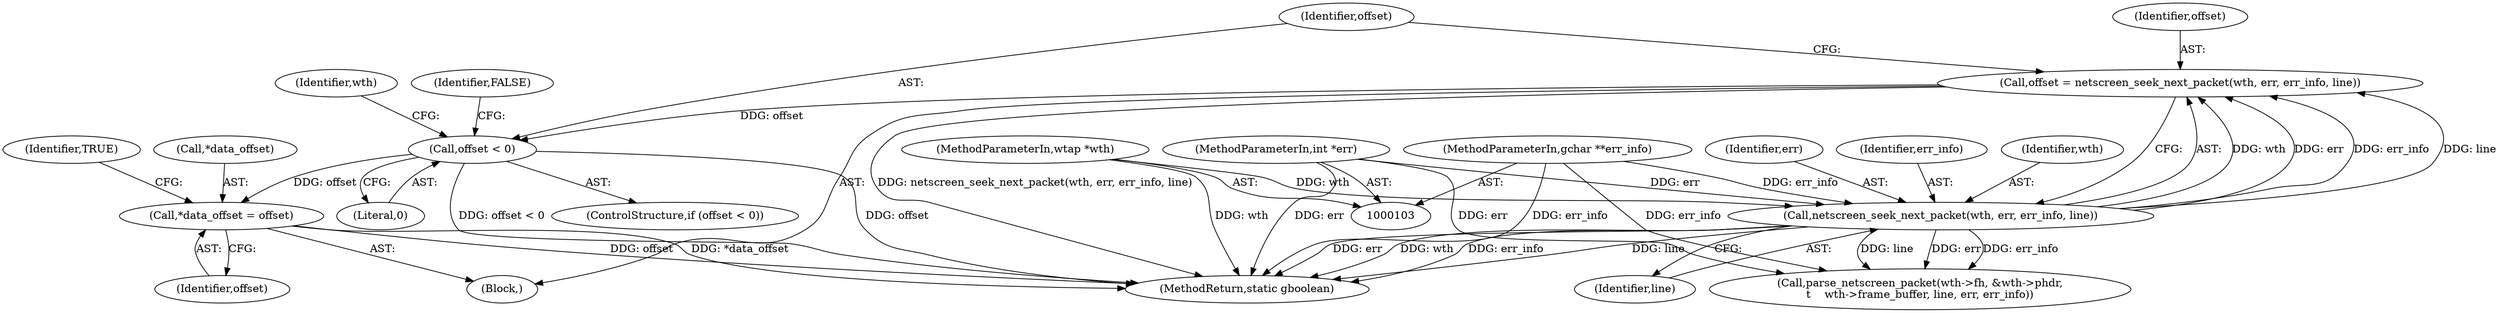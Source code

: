 digraph "0_wireshark_6a140eca7b78b230f1f90a739a32257476513c78@pointer" {
"1000174" [label="(Call,*data_offset = offset)"];
"1000119" [label="(Call,offset < 0)"];
"1000111" [label="(Call,offset = netscreen_seek_next_packet(wth, err, err_info, line))"];
"1000113" [label="(Call,netscreen_seek_next_packet(wth, err, err_info, line))"];
"1000104" [label="(MethodParameterIn,wtap *wth)"];
"1000105" [label="(MethodParameterIn,int *err)"];
"1000106" [label="(MethodParameterIn,gchar **err_info)"];
"1000128" [label="(Identifier,wth)"];
"1000175" [label="(Call,*data_offset)"];
"1000112" [label="(Identifier,offset)"];
"1000177" [label="(Identifier,offset)"];
"1000126" [label="(Call,parse_netscreen_packet(wth->fh, &wth->phdr,\n\t    wth->frame_buffer, line, err, err_info))"];
"1000115" [label="(Identifier,err)"];
"1000116" [label="(Identifier,err_info)"];
"1000114" [label="(Identifier,wth)"];
"1000118" [label="(ControlStructure,if (offset < 0))"];
"1000113" [label="(Call,netscreen_seek_next_packet(wth, err, err_info, line))"];
"1000104" [label="(MethodParameterIn,wtap *wth)"];
"1000111" [label="(Call,offset = netscreen_seek_next_packet(wth, err, err_info, line))"];
"1000121" [label="(Literal,0)"];
"1000119" [label="(Call,offset < 0)"];
"1000123" [label="(Identifier,FALSE)"];
"1000120" [label="(Identifier,offset)"];
"1000117" [label="(Identifier,line)"];
"1000174" [label="(Call,*data_offset = offset)"];
"1000105" [label="(MethodParameterIn,int *err)"];
"1000180" [label="(MethodReturn,static gboolean)"];
"1000106" [label="(MethodParameterIn,gchar **err_info)"];
"1000179" [label="(Identifier,TRUE)"];
"1000108" [label="(Block,)"];
"1000174" -> "1000108"  [label="AST: "];
"1000174" -> "1000177"  [label="CFG: "];
"1000175" -> "1000174"  [label="AST: "];
"1000177" -> "1000174"  [label="AST: "];
"1000179" -> "1000174"  [label="CFG: "];
"1000174" -> "1000180"  [label="DDG: offset"];
"1000174" -> "1000180"  [label="DDG: *data_offset"];
"1000119" -> "1000174"  [label="DDG: offset"];
"1000119" -> "1000118"  [label="AST: "];
"1000119" -> "1000121"  [label="CFG: "];
"1000120" -> "1000119"  [label="AST: "];
"1000121" -> "1000119"  [label="AST: "];
"1000123" -> "1000119"  [label="CFG: "];
"1000128" -> "1000119"  [label="CFG: "];
"1000119" -> "1000180"  [label="DDG: offset < 0"];
"1000119" -> "1000180"  [label="DDG: offset"];
"1000111" -> "1000119"  [label="DDG: offset"];
"1000111" -> "1000108"  [label="AST: "];
"1000111" -> "1000113"  [label="CFG: "];
"1000112" -> "1000111"  [label="AST: "];
"1000113" -> "1000111"  [label="AST: "];
"1000120" -> "1000111"  [label="CFG: "];
"1000111" -> "1000180"  [label="DDG: netscreen_seek_next_packet(wth, err, err_info, line)"];
"1000113" -> "1000111"  [label="DDG: wth"];
"1000113" -> "1000111"  [label="DDG: err"];
"1000113" -> "1000111"  [label="DDG: err_info"];
"1000113" -> "1000111"  [label="DDG: line"];
"1000113" -> "1000117"  [label="CFG: "];
"1000114" -> "1000113"  [label="AST: "];
"1000115" -> "1000113"  [label="AST: "];
"1000116" -> "1000113"  [label="AST: "];
"1000117" -> "1000113"  [label="AST: "];
"1000113" -> "1000180"  [label="DDG: line"];
"1000113" -> "1000180"  [label="DDG: err"];
"1000113" -> "1000180"  [label="DDG: wth"];
"1000113" -> "1000180"  [label="DDG: err_info"];
"1000104" -> "1000113"  [label="DDG: wth"];
"1000105" -> "1000113"  [label="DDG: err"];
"1000106" -> "1000113"  [label="DDG: err_info"];
"1000113" -> "1000126"  [label="DDG: line"];
"1000113" -> "1000126"  [label="DDG: err"];
"1000113" -> "1000126"  [label="DDG: err_info"];
"1000104" -> "1000103"  [label="AST: "];
"1000104" -> "1000180"  [label="DDG: wth"];
"1000105" -> "1000103"  [label="AST: "];
"1000105" -> "1000180"  [label="DDG: err"];
"1000105" -> "1000126"  [label="DDG: err"];
"1000106" -> "1000103"  [label="AST: "];
"1000106" -> "1000180"  [label="DDG: err_info"];
"1000106" -> "1000126"  [label="DDG: err_info"];
}
